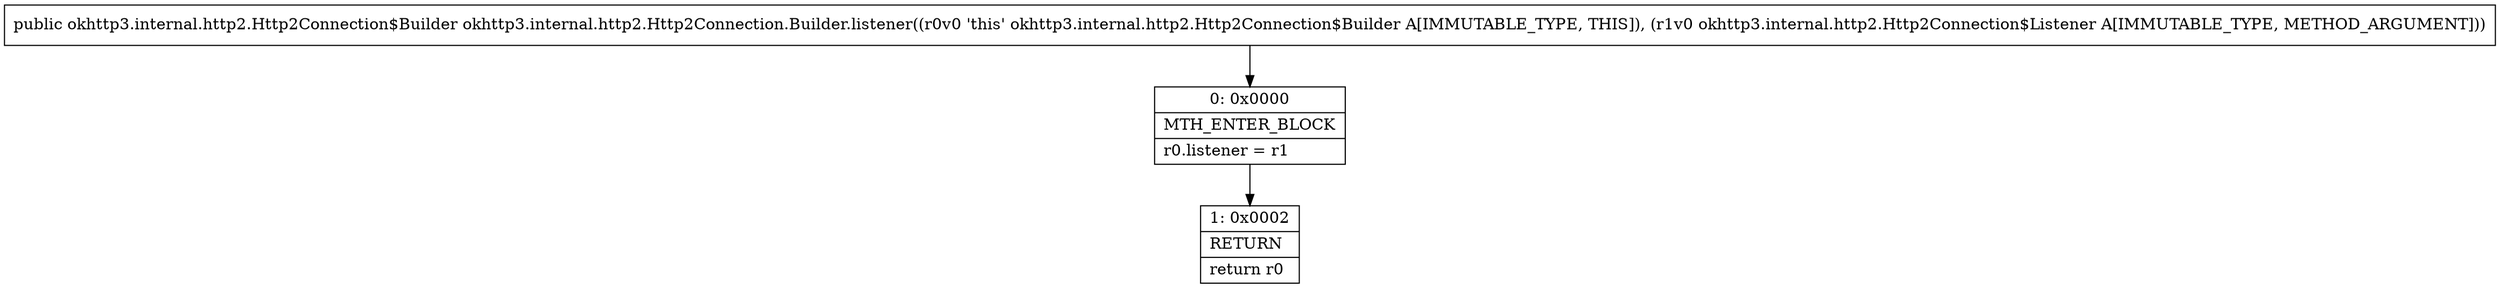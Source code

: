 digraph "CFG forokhttp3.internal.http2.Http2Connection.Builder.listener(Lokhttp3\/internal\/http2\/Http2Connection$Listener;)Lokhttp3\/internal\/http2\/Http2Connection$Builder;" {
Node_0 [shape=record,label="{0\:\ 0x0000|MTH_ENTER_BLOCK\l|r0.listener = r1\l}"];
Node_1 [shape=record,label="{1\:\ 0x0002|RETURN\l|return r0\l}"];
MethodNode[shape=record,label="{public okhttp3.internal.http2.Http2Connection$Builder okhttp3.internal.http2.Http2Connection.Builder.listener((r0v0 'this' okhttp3.internal.http2.Http2Connection$Builder A[IMMUTABLE_TYPE, THIS]), (r1v0 okhttp3.internal.http2.Http2Connection$Listener A[IMMUTABLE_TYPE, METHOD_ARGUMENT])) }"];
MethodNode -> Node_0;
Node_0 -> Node_1;
}

